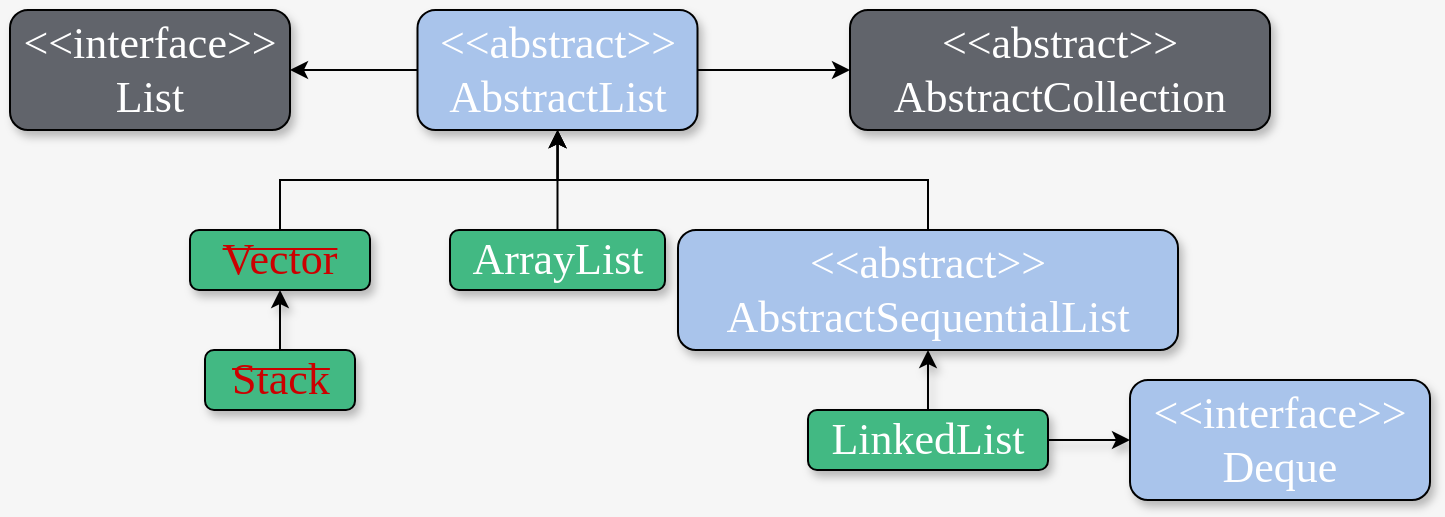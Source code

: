 <mxfile version="13.5.7" type="device"><diagram id="o1jZkLOgff8vR945uMri" name="第 1 页"><mxGraphModel dx="1024" dy="592" grid="1" gridSize="10" guides="1" tooltips="1" connect="1" arrows="1" fold="1" page="1" pageScale="1" pageWidth="827" pageHeight="1169" background="#F6F6F6" math="0" shadow="0"><root><mxCell id="0"/><mxCell id="1" parent="0"/><mxCell id="FNhezn_BdBU9eBaZTHsG-15" style="edgeStyle=orthogonalEdgeStyle;rounded=0;orthogonalLoop=1;jettySize=auto;html=1;exitX=1;exitY=0.5;exitDx=0;exitDy=0;entryX=0;entryY=0.5;entryDx=0;entryDy=0;" parent="1" source="FNhezn_BdBU9eBaZTHsG-1" target="FNhezn_BdBU9eBaZTHsG-14" edge="1"><mxGeometry relative="1" as="geometry"/></mxCell><mxCell id="FNhezn_BdBU9eBaZTHsG-16" style="edgeStyle=orthogonalEdgeStyle;rounded=0;orthogonalLoop=1;jettySize=auto;html=1;exitX=0;exitY=0.5;exitDx=0;exitDy=0;entryX=1;entryY=0.5;entryDx=0;entryDy=0;" parent="1" source="FNhezn_BdBU9eBaZTHsG-1" target="FNhezn_BdBU9eBaZTHsG-12" edge="1"><mxGeometry relative="1" as="geometry"/></mxCell><mxCell id="FNhezn_BdBU9eBaZTHsG-1" value="&lt;font style=&quot;font-size: 22px&quot;&gt;&amp;lt;&amp;lt;abstract&amp;gt;&amp;gt;&lt;br&gt;AbstractList&lt;/font&gt;" style="text;html=1;strokeColor=#000000;fillColor=#A9C4EB;align=center;verticalAlign=middle;whiteSpace=wrap;rounded=1;shadow=1;fontFamily=Comic Sans MS;fontColor=#FFFFFF;" parent="1" vertex="1"><mxGeometry x="283.75" y="90" width="140" height="60" as="geometry"/></mxCell><mxCell id="xSKicr9KOP33Ny4mCK8f-4" style="edgeStyle=orthogonalEdgeStyle;rounded=0;orthogonalLoop=1;jettySize=auto;html=1;exitX=0.5;exitY=0;exitDx=0;exitDy=0;" parent="1" source="FNhezn_BdBU9eBaZTHsG-3" target="FNhezn_BdBU9eBaZTHsG-1" edge="1"><mxGeometry relative="1" as="geometry"/></mxCell><mxCell id="FNhezn_BdBU9eBaZTHsG-3" value="&lt;font style=&quot;font-size: 22px&quot;&gt;&amp;lt;&amp;lt;abstract&amp;gt;&amp;gt;&lt;br&gt;AbstractSequentialList&lt;/font&gt;" style="text;html=1;strokeColor=#000000;fillColor=#A9C4EB;align=center;verticalAlign=middle;whiteSpace=wrap;rounded=1;shadow=1;fontFamily=Comic Sans MS;fontColor=#FFFFFF;" parent="1" vertex="1"><mxGeometry x="414" y="200" width="250" height="60" as="geometry"/></mxCell><mxCell id="xSKicr9KOP33Ny4mCK8f-3" style="edgeStyle=orthogonalEdgeStyle;rounded=0;orthogonalLoop=1;jettySize=auto;html=1;exitX=0.5;exitY=0;exitDx=0;exitDy=0;" parent="1" source="FNhezn_BdBU9eBaZTHsG-5" target="FNhezn_BdBU9eBaZTHsG-1" edge="1"><mxGeometry relative="1" as="geometry"/></mxCell><mxCell id="FNhezn_BdBU9eBaZTHsG-5" value="&lt;span style=&quot;font-size: 22px&quot;&gt;ArrayList&lt;br&gt;&lt;/span&gt;" style="text;html=1;strokeColor=#000000;fillColor=#42B983;align=center;verticalAlign=middle;whiteSpace=wrap;rounded=1;shadow=1;fontFamily=Comic Sans MS;fontColor=#FFFFFF;" parent="1" vertex="1"><mxGeometry x="300" y="200" width="107.5" height="30" as="geometry"/></mxCell><mxCell id="xSKicr9KOP33Ny4mCK8f-2" style="edgeStyle=orthogonalEdgeStyle;rounded=0;orthogonalLoop=1;jettySize=auto;html=1;exitX=0.5;exitY=0;exitDx=0;exitDy=0;" parent="1" source="FNhezn_BdBU9eBaZTHsG-7" target="FNhezn_BdBU9eBaZTHsG-1" edge="1"><mxGeometry relative="1" as="geometry"/></mxCell><mxCell id="FNhezn_BdBU9eBaZTHsG-7" value="&lt;span style=&quot;font-size: 22px&quot;&gt;Vector&lt;br&gt;&lt;/span&gt;" style="text;html=1;strokeColor=#000000;fillColor=#42B983;align=center;verticalAlign=middle;whiteSpace=wrap;rounded=1;shadow=1;fontFamily=Comic Sans MS;horizontal=1;fontStyle=8;fontColor=#CC0000;" parent="1" vertex="1"><mxGeometry x="170" y="200" width="90" height="30" as="geometry"/></mxCell><mxCell id="FNhezn_BdBU9eBaZTHsG-8" style="edgeStyle=orthogonalEdgeStyle;rounded=1;orthogonalLoop=1;jettySize=auto;html=1;exitX=0.5;exitY=0;exitDx=0;exitDy=0;entryX=0.5;entryY=1;entryDx=0;entryDy=0;shadow=1;fontFamily=Comic Sans MS;fontSize=12;fontColor=#FFFFFF;fillColor=#42B983;" parent="1" source="FNhezn_BdBU9eBaZTHsG-9" target="FNhezn_BdBU9eBaZTHsG-3" edge="1"><mxGeometry relative="1" as="geometry"/></mxCell><mxCell id="FNhezn_BdBU9eBaZTHsG-20" style="edgeStyle=orthogonalEdgeStyle;rounded=1;orthogonalLoop=1;jettySize=auto;html=1;exitX=1;exitY=0.5;exitDx=0;exitDy=0;shadow=1;fontFamily=Comic Sans MS;fontSize=12;fontColor=#FFFFFF;fillColor=#42B983;" parent="1" source="FNhezn_BdBU9eBaZTHsG-9" target="FNhezn_BdBU9eBaZTHsG-18" edge="1"><mxGeometry relative="1" as="geometry"/></mxCell><mxCell id="FNhezn_BdBU9eBaZTHsG-9" value="&lt;span style=&quot;font-size: 22px&quot;&gt;LinkedList&lt;br&gt;&lt;/span&gt;" style="text;html=1;strokeColor=#000000;fillColor=#42B983;align=center;verticalAlign=middle;whiteSpace=wrap;rounded=1;shadow=1;fontFamily=Comic Sans MS;fontColor=#FFFFFF;" parent="1" vertex="1"><mxGeometry x="479" y="290" width="120" height="30" as="geometry"/></mxCell><mxCell id="FNhezn_BdBU9eBaZTHsG-10" style="edgeStyle=orthogonalEdgeStyle;rounded=1;orthogonalLoop=1;jettySize=auto;html=1;exitX=0.5;exitY=0;exitDx=0;exitDy=0;entryX=0.5;entryY=1;entryDx=0;entryDy=0;shadow=1;fontFamily=Comic Sans MS;fontSize=12;fontColor=#FFFFFF;fillColor=#42B983;" parent="1" source="FNhezn_BdBU9eBaZTHsG-11" target="FNhezn_BdBU9eBaZTHsG-7" edge="1"><mxGeometry relative="1" as="geometry"/></mxCell><mxCell id="FNhezn_BdBU9eBaZTHsG-11" value="&lt;span style=&quot;font-size: 22px&quot;&gt;Stack&lt;br&gt;&lt;/span&gt;" style="text;html=1;strokeColor=#000000;fillColor=#42B983;align=center;verticalAlign=middle;whiteSpace=wrap;rounded=1;shadow=1;fontFamily=Comic Sans MS;fontColor=#CC0000;fontStyle=8;" parent="1" vertex="1"><mxGeometry x="177.5" y="260" width="75" height="30" as="geometry"/></mxCell><mxCell id="FNhezn_BdBU9eBaZTHsG-12" value="&lt;font style=&quot;font-size: 22px&quot;&gt;&amp;lt;&amp;lt;interface&amp;gt;&amp;gt;&lt;br&gt;List&lt;/font&gt;" style="text;html=1;strokeColor=#000000;fillColor=#61646B;align=center;verticalAlign=middle;whiteSpace=wrap;rounded=1;shadow=1;fontFamily=Comic Sans MS;fontColor=#FFFFFF;" parent="1" vertex="1"><mxGeometry x="80" y="90" width="140" height="60" as="geometry"/></mxCell><mxCell id="FNhezn_BdBU9eBaZTHsG-14" value="&lt;font style=&quot;font-size: 22px&quot;&gt;&amp;lt;&amp;lt;abstract&amp;gt;&amp;gt;&lt;br&gt;AbstractCollection&lt;/font&gt;" style="text;html=1;strokeColor=#000000;fillColor=#61646B;align=center;verticalAlign=middle;whiteSpace=wrap;rounded=1;shadow=1;fontFamily=Comic Sans MS;fontColor=#FFFFFF;" parent="1" vertex="1"><mxGeometry x="500" y="90" width="210" height="60" as="geometry"/></mxCell><mxCell id="FNhezn_BdBU9eBaZTHsG-18" value="&lt;span style=&quot;font-size: 22px&quot;&gt;&amp;lt;&amp;lt;interface&amp;gt;&amp;gt;&lt;/span&gt;&lt;br style=&quot;font-size: 22px&quot;&gt;&lt;span style=&quot;font-size: 22px&quot;&gt;Deque&lt;/span&gt;" style="text;html=1;strokeColor=#000000;fillColor=#A9C4EB;align=center;verticalAlign=middle;whiteSpace=wrap;rounded=1;shadow=1;fontFamily=Comic Sans MS;fontColor=#FFFFFF;" parent="1" vertex="1"><mxGeometry x="640" y="275" width="150" height="60" as="geometry"/></mxCell></root></mxGraphModel></diagram></mxfile>